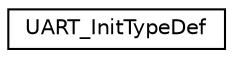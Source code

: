 digraph "Graphical Class Hierarchy"
{
 // LATEX_PDF_SIZE
  edge [fontname="Helvetica",fontsize="10",labelfontname="Helvetica",labelfontsize="10"];
  node [fontname="Helvetica",fontsize="10",shape=record];
  rankdir="LR";
  Node0 [label="UART_InitTypeDef",height=0.2,width=0.4,color="black", fillcolor="white", style="filled",URL="$structUART__InitTypeDef.html",tooltip="UART Init Structure definition."];
}

